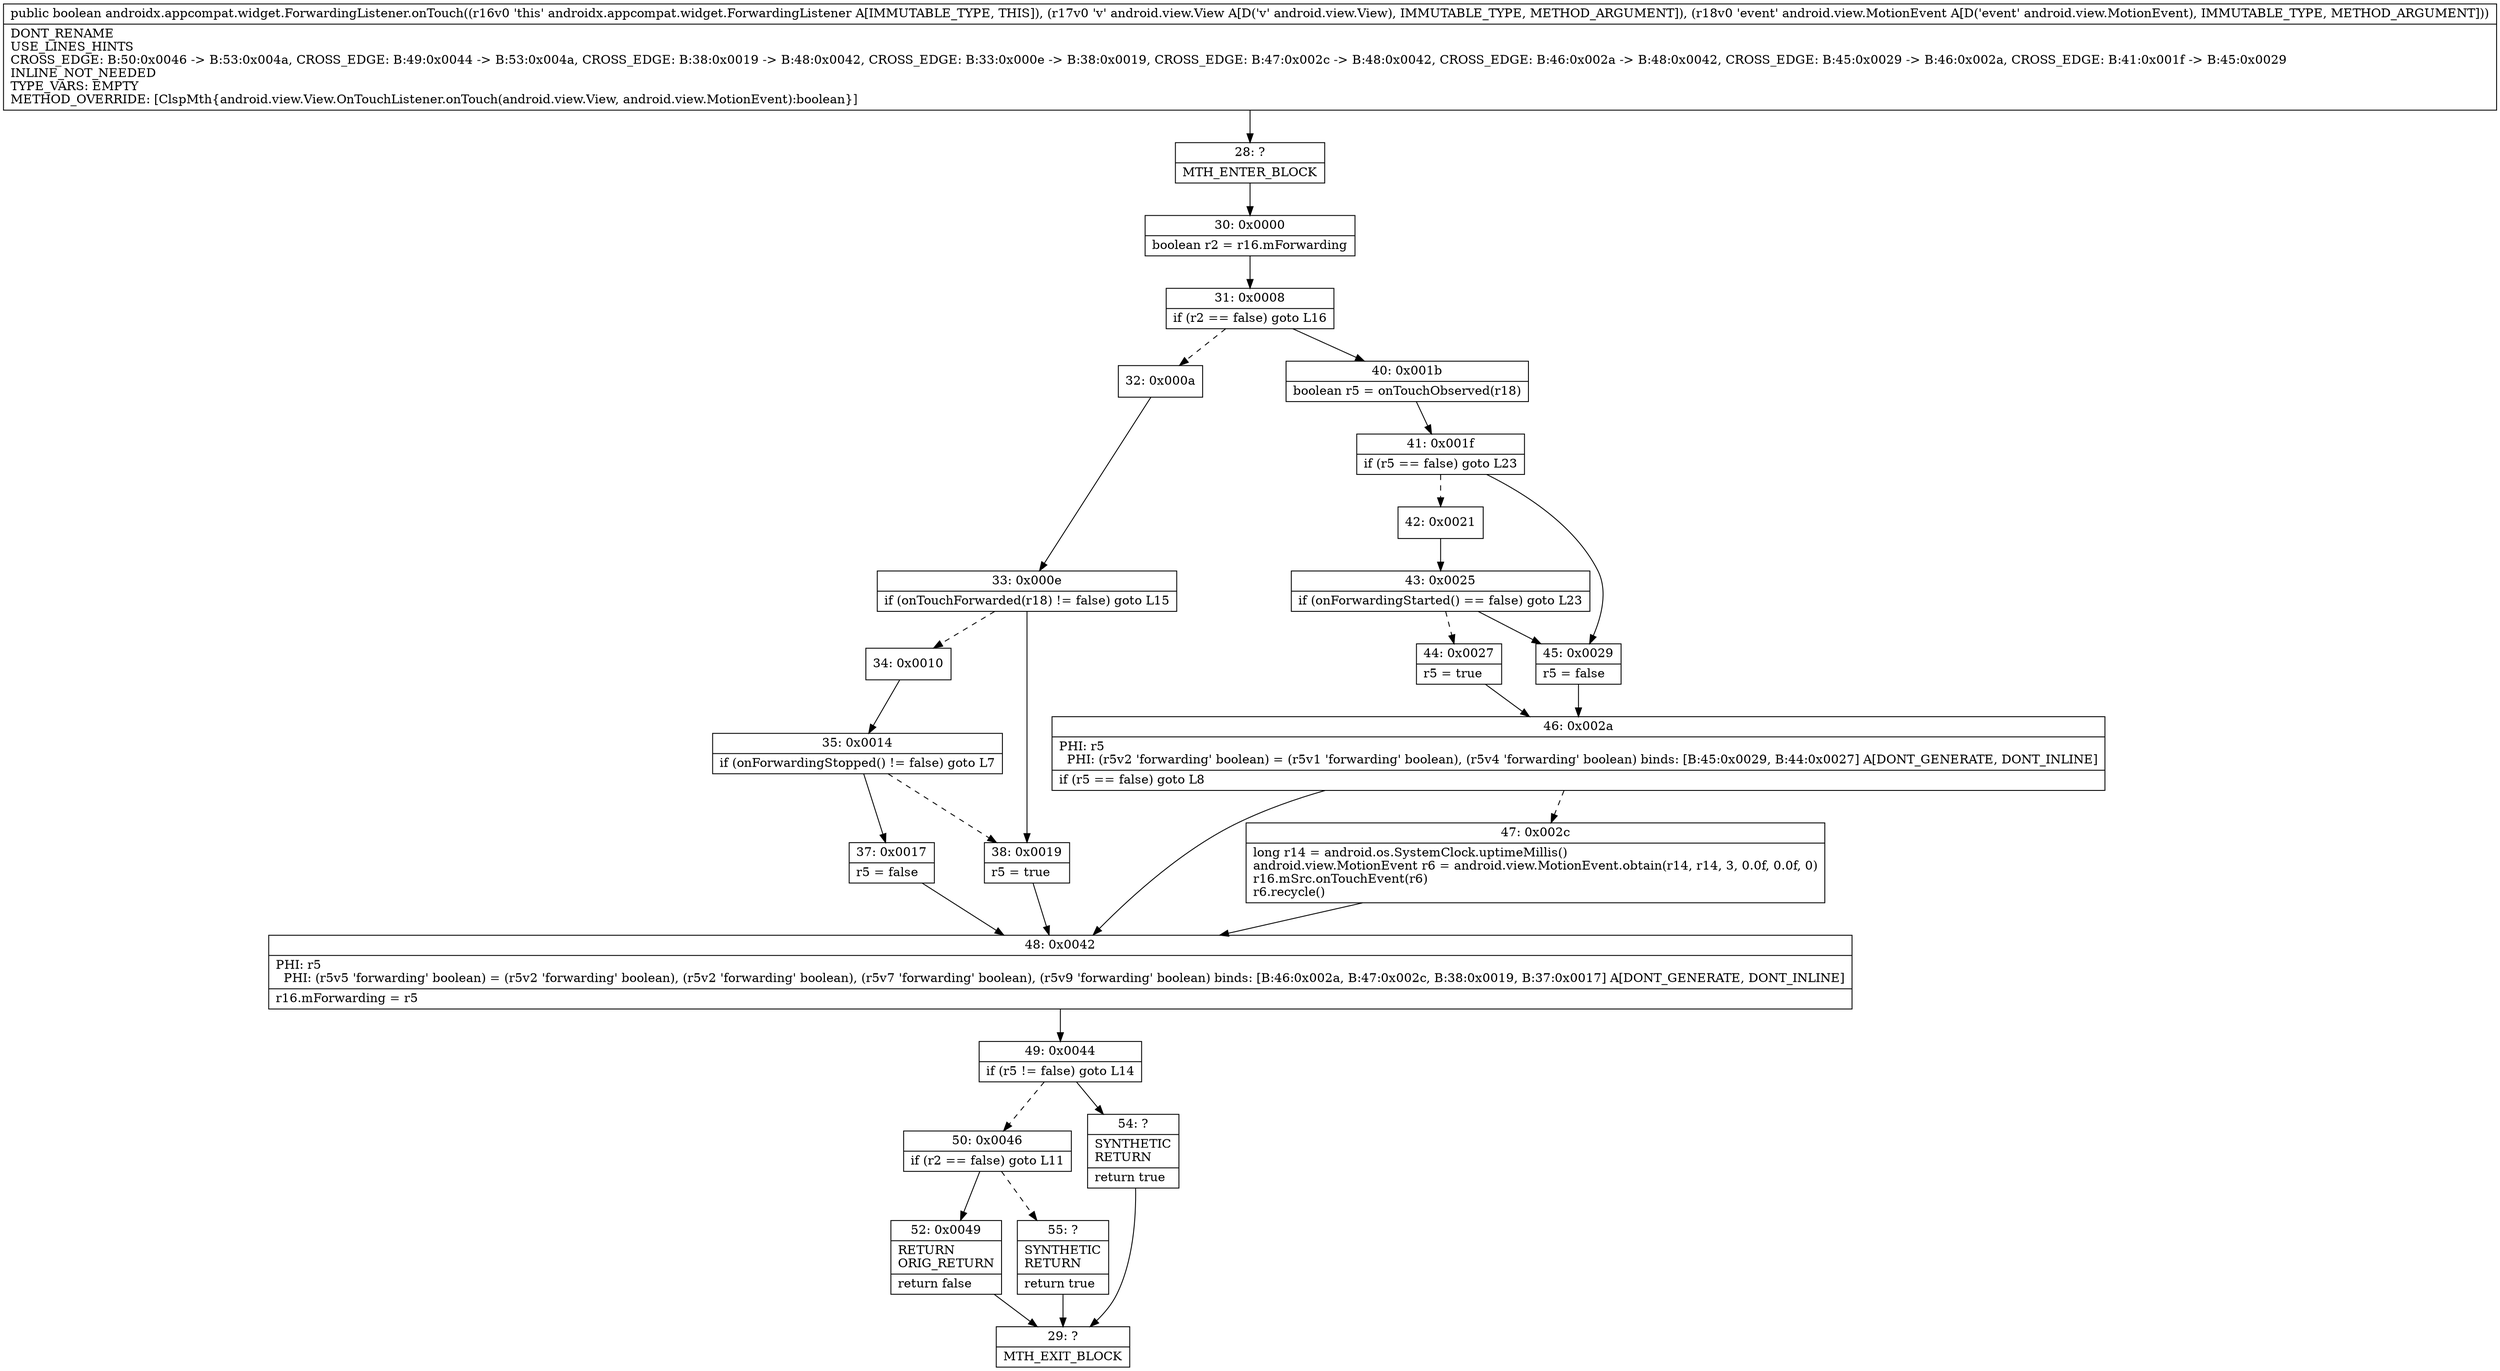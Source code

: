digraph "CFG forandroidx.appcompat.widget.ForwardingListener.onTouch(Landroid\/view\/View;Landroid\/view\/MotionEvent;)Z" {
Node_28 [shape=record,label="{28\:\ ?|MTH_ENTER_BLOCK\l}"];
Node_30 [shape=record,label="{30\:\ 0x0000|boolean r2 = r16.mForwarding\l}"];
Node_31 [shape=record,label="{31\:\ 0x0008|if (r2 == false) goto L16\l}"];
Node_32 [shape=record,label="{32\:\ 0x000a}"];
Node_33 [shape=record,label="{33\:\ 0x000e|if (onTouchForwarded(r18) != false) goto L15\l}"];
Node_34 [shape=record,label="{34\:\ 0x0010}"];
Node_35 [shape=record,label="{35\:\ 0x0014|if (onForwardingStopped() != false) goto L7\l}"];
Node_37 [shape=record,label="{37\:\ 0x0017|r5 = false\l}"];
Node_48 [shape=record,label="{48\:\ 0x0042|PHI: r5 \l  PHI: (r5v5 'forwarding' boolean) = (r5v2 'forwarding' boolean), (r5v2 'forwarding' boolean), (r5v7 'forwarding' boolean), (r5v9 'forwarding' boolean) binds: [B:46:0x002a, B:47:0x002c, B:38:0x0019, B:37:0x0017] A[DONT_GENERATE, DONT_INLINE]\l|r16.mForwarding = r5\l}"];
Node_49 [shape=record,label="{49\:\ 0x0044|if (r5 != false) goto L14\l}"];
Node_50 [shape=record,label="{50\:\ 0x0046|if (r2 == false) goto L11\l}"];
Node_52 [shape=record,label="{52\:\ 0x0049|RETURN\lORIG_RETURN\l|return false\l}"];
Node_29 [shape=record,label="{29\:\ ?|MTH_EXIT_BLOCK\l}"];
Node_55 [shape=record,label="{55\:\ ?|SYNTHETIC\lRETURN\l|return true\l}"];
Node_54 [shape=record,label="{54\:\ ?|SYNTHETIC\lRETURN\l|return true\l}"];
Node_38 [shape=record,label="{38\:\ 0x0019|r5 = true\l}"];
Node_40 [shape=record,label="{40\:\ 0x001b|boolean r5 = onTouchObserved(r18)\l}"];
Node_41 [shape=record,label="{41\:\ 0x001f|if (r5 == false) goto L23\l}"];
Node_42 [shape=record,label="{42\:\ 0x0021}"];
Node_43 [shape=record,label="{43\:\ 0x0025|if (onForwardingStarted() == false) goto L23\l}"];
Node_44 [shape=record,label="{44\:\ 0x0027|r5 = true\l}"];
Node_46 [shape=record,label="{46\:\ 0x002a|PHI: r5 \l  PHI: (r5v2 'forwarding' boolean) = (r5v1 'forwarding' boolean), (r5v4 'forwarding' boolean) binds: [B:45:0x0029, B:44:0x0027] A[DONT_GENERATE, DONT_INLINE]\l|if (r5 == false) goto L8\l}"];
Node_47 [shape=record,label="{47\:\ 0x002c|long r14 = android.os.SystemClock.uptimeMillis()\landroid.view.MotionEvent r6 = android.view.MotionEvent.obtain(r14, r14, 3, 0.0f, 0.0f, 0)\lr16.mSrc.onTouchEvent(r6)\lr6.recycle()\l}"];
Node_45 [shape=record,label="{45\:\ 0x0029|r5 = false\l}"];
MethodNode[shape=record,label="{public boolean androidx.appcompat.widget.ForwardingListener.onTouch((r16v0 'this' androidx.appcompat.widget.ForwardingListener A[IMMUTABLE_TYPE, THIS]), (r17v0 'v' android.view.View A[D('v' android.view.View), IMMUTABLE_TYPE, METHOD_ARGUMENT]), (r18v0 'event' android.view.MotionEvent A[D('event' android.view.MotionEvent), IMMUTABLE_TYPE, METHOD_ARGUMENT]))  | DONT_RENAME\lUSE_LINES_HINTS\lCROSS_EDGE: B:50:0x0046 \-\> B:53:0x004a, CROSS_EDGE: B:49:0x0044 \-\> B:53:0x004a, CROSS_EDGE: B:38:0x0019 \-\> B:48:0x0042, CROSS_EDGE: B:33:0x000e \-\> B:38:0x0019, CROSS_EDGE: B:47:0x002c \-\> B:48:0x0042, CROSS_EDGE: B:46:0x002a \-\> B:48:0x0042, CROSS_EDGE: B:45:0x0029 \-\> B:46:0x002a, CROSS_EDGE: B:41:0x001f \-\> B:45:0x0029\lINLINE_NOT_NEEDED\lTYPE_VARS: EMPTY\lMETHOD_OVERRIDE: [ClspMth\{android.view.View.OnTouchListener.onTouch(android.view.View, android.view.MotionEvent):boolean\}]\l}"];
MethodNode -> Node_28;Node_28 -> Node_30;
Node_30 -> Node_31;
Node_31 -> Node_32[style=dashed];
Node_31 -> Node_40;
Node_32 -> Node_33;
Node_33 -> Node_34[style=dashed];
Node_33 -> Node_38;
Node_34 -> Node_35;
Node_35 -> Node_37;
Node_35 -> Node_38[style=dashed];
Node_37 -> Node_48;
Node_48 -> Node_49;
Node_49 -> Node_50[style=dashed];
Node_49 -> Node_54;
Node_50 -> Node_52;
Node_50 -> Node_55[style=dashed];
Node_52 -> Node_29;
Node_55 -> Node_29;
Node_54 -> Node_29;
Node_38 -> Node_48;
Node_40 -> Node_41;
Node_41 -> Node_42[style=dashed];
Node_41 -> Node_45;
Node_42 -> Node_43;
Node_43 -> Node_44[style=dashed];
Node_43 -> Node_45;
Node_44 -> Node_46;
Node_46 -> Node_47[style=dashed];
Node_46 -> Node_48;
Node_47 -> Node_48;
Node_45 -> Node_46;
}

